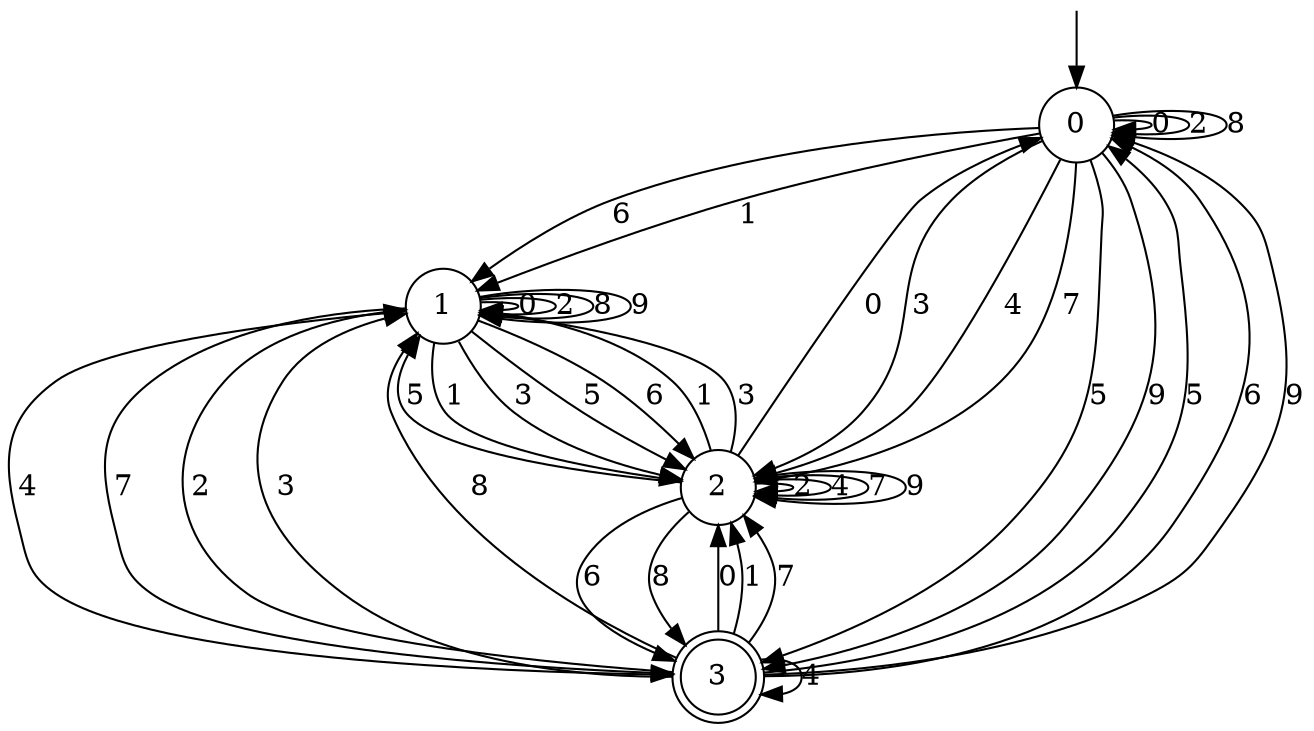 digraph g {

	s0 [shape="circle" label="0"];
	s1 [shape="circle" label="1"];
	s2 [shape="circle" label="2"];
	s3 [shape="doublecircle" label="3"];
	s0 -> s0 [label="0"];
	s0 -> s1 [label="1"];
	s0 -> s0 [label="2"];
	s0 -> s2 [label="3"];
	s0 -> s2 [label="4"];
	s0 -> s3 [label="5"];
	s0 -> s1 [label="6"];
	s0 -> s2 [label="7"];
	s0 -> s0 [label="8"];
	s0 -> s3 [label="9"];
	s1 -> s1 [label="0"];
	s1 -> s2 [label="1"];
	s1 -> s1 [label="2"];
	s1 -> s2 [label="3"];
	s1 -> s3 [label="4"];
	s1 -> s2 [label="5"];
	s1 -> s2 [label="6"];
	s1 -> s3 [label="7"];
	s1 -> s1 [label="8"];
	s1 -> s1 [label="9"];
	s2 -> s0 [label="0"];
	s2 -> s1 [label="1"];
	s2 -> s2 [label="2"];
	s2 -> s1 [label="3"];
	s2 -> s2 [label="4"];
	s2 -> s1 [label="5"];
	s2 -> s3 [label="6"];
	s2 -> s2 [label="7"];
	s2 -> s3 [label="8"];
	s2 -> s2 [label="9"];
	s3 -> s2 [label="0"];
	s3 -> s2 [label="1"];
	s3 -> s1 [label="2"];
	s3 -> s1 [label="3"];
	s3 -> s3 [label="4"];
	s3 -> s0 [label="5"];
	s3 -> s0 [label="6"];
	s3 -> s2 [label="7"];
	s3 -> s1 [label="8"];
	s3 -> s0 [label="9"];

__start0 [label="" shape="none" width="0" height="0"];
__start0 -> s0;

}
